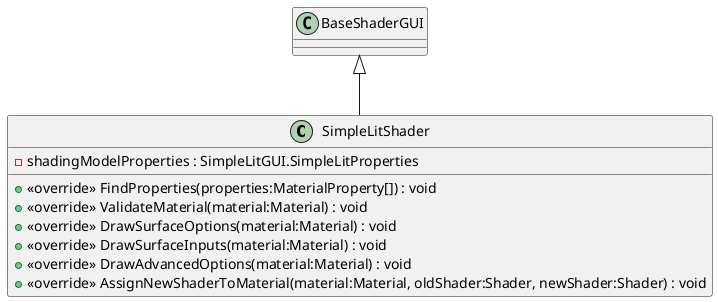 @startuml
class SimpleLitShader {
    - shadingModelProperties : SimpleLitGUI.SimpleLitProperties
    + <<override>> FindProperties(properties:MaterialProperty[]) : void
    + <<override>> ValidateMaterial(material:Material) : void
    + <<override>> DrawSurfaceOptions(material:Material) : void
    + <<override>> DrawSurfaceInputs(material:Material) : void
    + <<override>> DrawAdvancedOptions(material:Material) : void
    + <<override>> AssignNewShaderToMaterial(material:Material, oldShader:Shader, newShader:Shader) : void
}
BaseShaderGUI <|-- SimpleLitShader
@enduml
